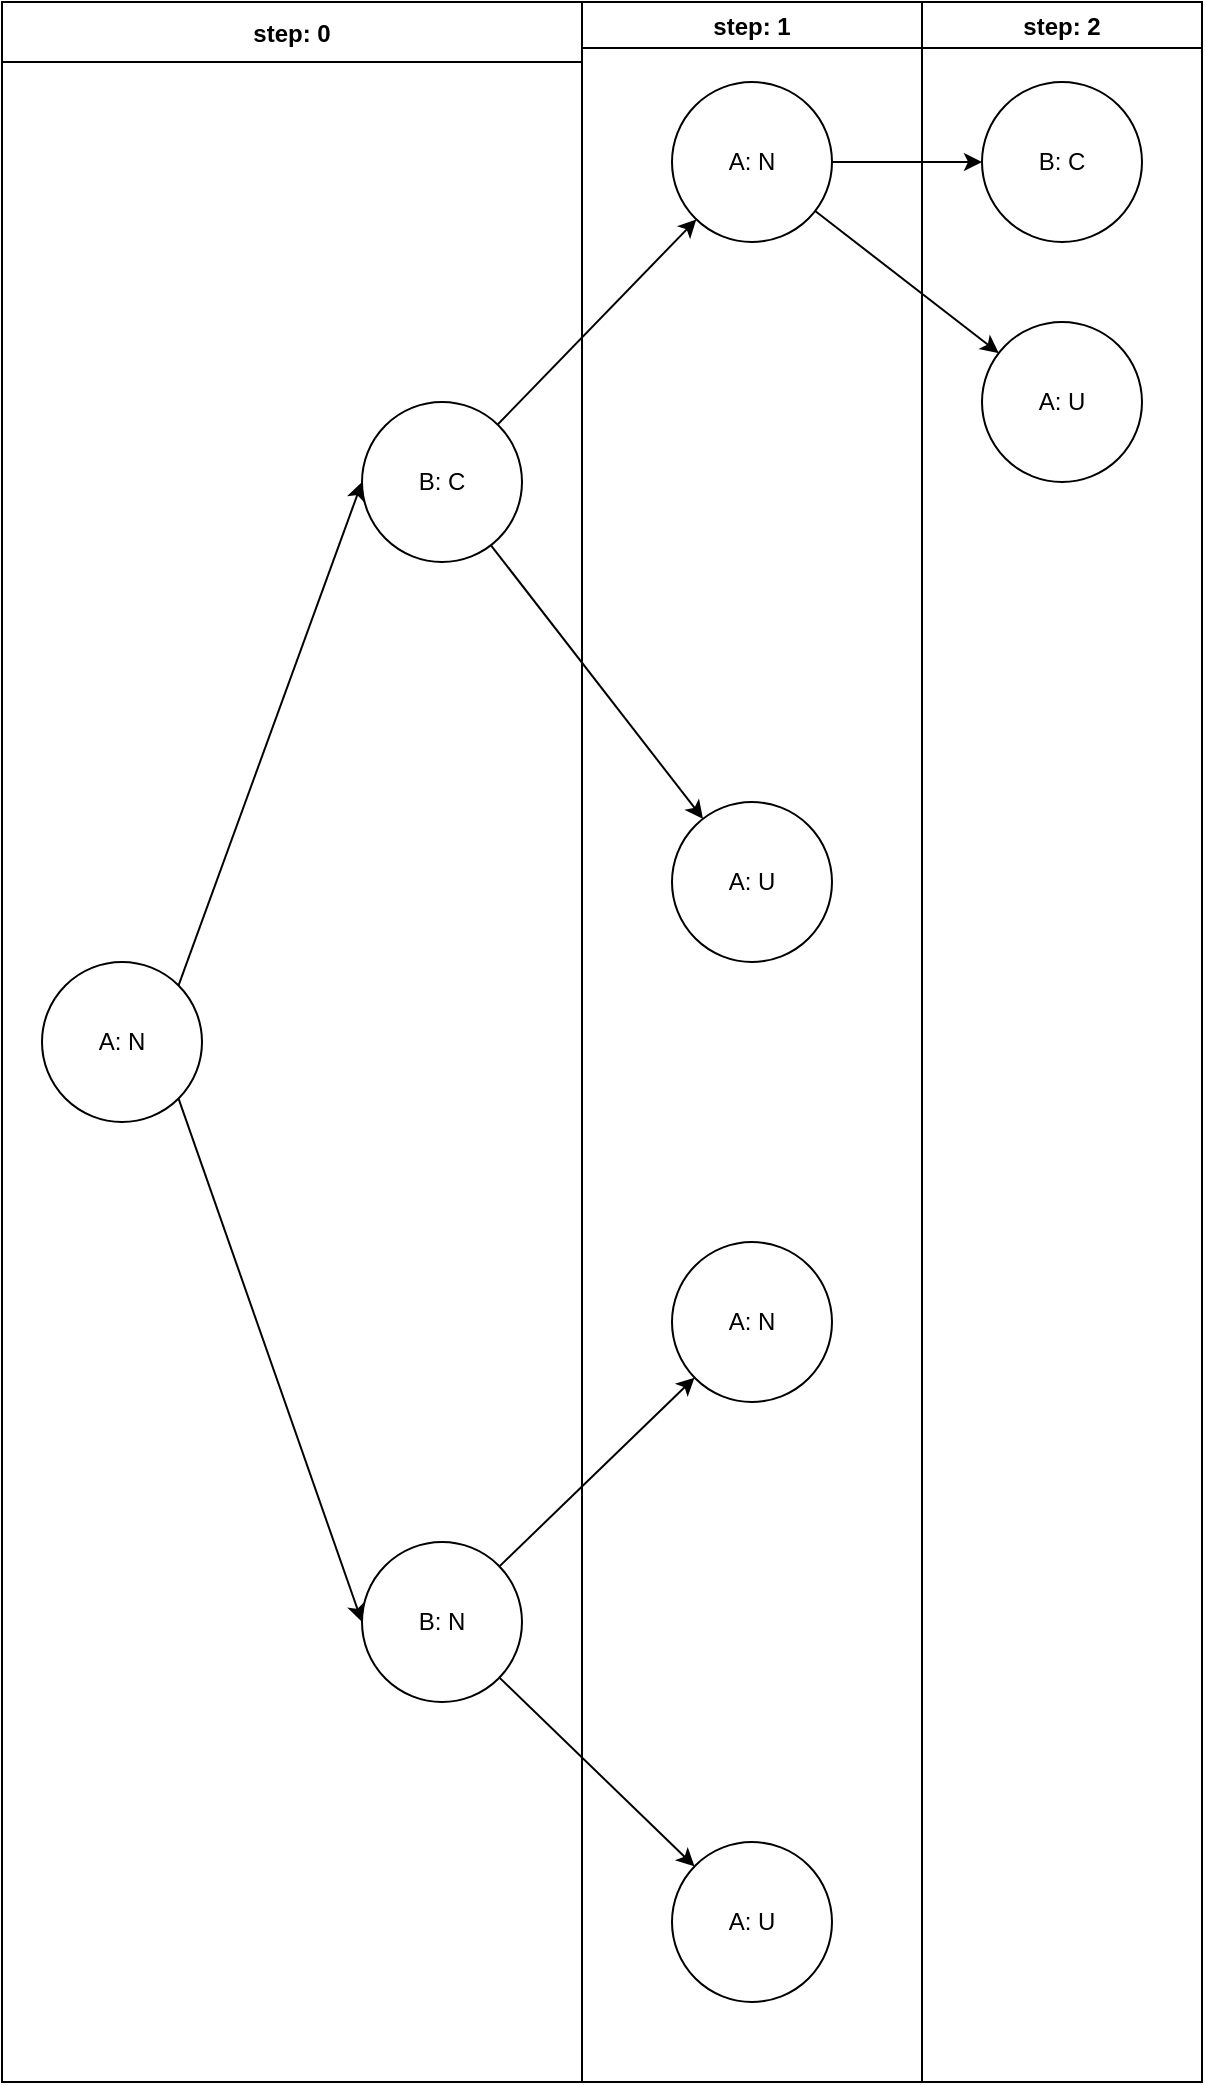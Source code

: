 <mxfile version="14.8.5" type="github">
  <diagram id="7V3jgVvCaViCagQl5_-w" name="Page-1">
    <mxGraphModel dx="4008" dy="1412" grid="1" gridSize="10" guides="1" tooltips="1" connect="1" arrows="1" fold="1" page="1" pageScale="1" pageWidth="850" pageHeight="1100" math="0" shadow="0">
      <root>
        <mxCell id="0" />
        <mxCell id="1" parent="0" />
        <mxCell id="g-YcxbACr5zRO5TIdLJR-21" value="step: 1" style="swimlane;" vertex="1" parent="1">
          <mxGeometry x="330" y="40" width="170" height="1040" as="geometry" />
        </mxCell>
        <mxCell id="g-YcxbACr5zRO5TIdLJR-15" value="A: U" style="ellipse;whiteSpace=wrap;html=1;aspect=fixed;" vertex="1" parent="g-YcxbACr5zRO5TIdLJR-21">
          <mxGeometry x="45" y="400" width="80" height="80" as="geometry" />
        </mxCell>
        <mxCell id="g-YcxbACr5zRO5TIdLJR-17" value="A: N" style="ellipse;whiteSpace=wrap;html=1;aspect=fixed;" vertex="1" parent="g-YcxbACr5zRO5TIdLJR-21">
          <mxGeometry x="45" y="620" width="80" height="80" as="geometry" />
        </mxCell>
        <mxCell id="g-YcxbACr5zRO5TIdLJR-19" value="A: U" style="ellipse;whiteSpace=wrap;html=1;aspect=fixed;" vertex="1" parent="g-YcxbACr5zRO5TIdLJR-21">
          <mxGeometry x="45" y="920" width="80" height="80" as="geometry" />
        </mxCell>
        <mxCell id="g-YcxbACr5zRO5TIdLJR-13" value="A: N" style="ellipse;whiteSpace=wrap;html=1;aspect=fixed;" vertex="1" parent="g-YcxbACr5zRO5TIdLJR-21">
          <mxGeometry x="45" y="40" width="80" height="80" as="geometry" />
        </mxCell>
        <mxCell id="g-YcxbACr5zRO5TIdLJR-9" value="step: 0" style="swimlane;startSize=30;" vertex="1" parent="1">
          <mxGeometry x="40" y="40" width="290" height="1040" as="geometry" />
        </mxCell>
        <mxCell id="g-YcxbACr5zRO5TIdLJR-11" style="edgeStyle=none;rounded=0;orthogonalLoop=1;jettySize=auto;html=1;exitX=1;exitY=0;exitDx=0;exitDy=0;entryX=0;entryY=0.5;entryDx=0;entryDy=0;" edge="1" parent="g-YcxbACr5zRO5TIdLJR-9" source="g-YcxbACr5zRO5TIdLJR-1" target="g-YcxbACr5zRO5TIdLJR-4">
          <mxGeometry relative="1" as="geometry" />
        </mxCell>
        <mxCell id="g-YcxbACr5zRO5TIdLJR-1" value="A: N" style="ellipse;whiteSpace=wrap;html=1;aspect=fixed;" vertex="1" parent="g-YcxbACr5zRO5TIdLJR-9">
          <mxGeometry x="20" y="480" width="80" height="80" as="geometry" />
        </mxCell>
        <mxCell id="g-YcxbACr5zRO5TIdLJR-4" value="B: C" style="ellipse;whiteSpace=wrap;html=1;aspect=fixed;" vertex="1" parent="g-YcxbACr5zRO5TIdLJR-9">
          <mxGeometry x="180" y="200" width="80" height="80" as="geometry" />
        </mxCell>
        <mxCell id="g-YcxbACr5zRO5TIdLJR-6" value="B: N" style="ellipse;whiteSpace=wrap;html=1;aspect=fixed;" vertex="1" parent="g-YcxbACr5zRO5TIdLJR-9">
          <mxGeometry x="180" y="770" width="80" height="80" as="geometry" />
        </mxCell>
        <mxCell id="g-YcxbACr5zRO5TIdLJR-12" style="edgeStyle=none;rounded=0;orthogonalLoop=1;jettySize=auto;html=1;exitX=1;exitY=1;exitDx=0;exitDy=0;entryX=0;entryY=0.5;entryDx=0;entryDy=0;" edge="1" parent="g-YcxbACr5zRO5TIdLJR-9" source="g-YcxbACr5zRO5TIdLJR-1" target="g-YcxbACr5zRO5TIdLJR-6">
          <mxGeometry relative="1" as="geometry" />
        </mxCell>
        <mxCell id="g-YcxbACr5zRO5TIdLJR-16" value="" style="edgeStyle=none;rounded=0;orthogonalLoop=1;jettySize=auto;html=1;" edge="1" parent="1" source="g-YcxbACr5zRO5TIdLJR-4" target="g-YcxbACr5zRO5TIdLJR-15">
          <mxGeometry relative="1" as="geometry" />
        </mxCell>
        <mxCell id="g-YcxbACr5zRO5TIdLJR-24" value="" style="edgeStyle=none;rounded=0;orthogonalLoop=1;jettySize=auto;html=1;" edge="1" parent="1" source="g-YcxbACr5zRO5TIdLJR-13" target="g-YcxbACr5zRO5TIdLJR-23">
          <mxGeometry relative="1" as="geometry" />
        </mxCell>
        <mxCell id="g-YcxbACr5zRO5TIdLJR-14" value="" style="edgeStyle=none;rounded=0;orthogonalLoop=1;jettySize=auto;html=1;" edge="1" parent="1" source="g-YcxbACr5zRO5TIdLJR-4" target="g-YcxbACr5zRO5TIdLJR-13">
          <mxGeometry relative="1" as="geometry" />
        </mxCell>
        <mxCell id="g-YcxbACr5zRO5TIdLJR-18" value="" style="edgeStyle=none;rounded=0;orthogonalLoop=1;jettySize=auto;html=1;" edge="1" parent="1" source="g-YcxbACr5zRO5TIdLJR-6" target="g-YcxbACr5zRO5TIdLJR-17">
          <mxGeometry relative="1" as="geometry" />
        </mxCell>
        <mxCell id="g-YcxbACr5zRO5TIdLJR-20" value="" style="edgeStyle=none;rounded=0;orthogonalLoop=1;jettySize=auto;html=1;" edge="1" parent="1" source="g-YcxbACr5zRO5TIdLJR-6" target="g-YcxbACr5zRO5TIdLJR-19">
          <mxGeometry relative="1" as="geometry" />
        </mxCell>
        <mxCell id="g-YcxbACr5zRO5TIdLJR-22" value="step: 2" style="swimlane;" vertex="1" parent="1">
          <mxGeometry x="500" y="40" width="140" height="1040" as="geometry" />
        </mxCell>
        <mxCell id="g-YcxbACr5zRO5TIdLJR-23" value="B: C" style="ellipse;whiteSpace=wrap;html=1;aspect=fixed;" vertex="1" parent="g-YcxbACr5zRO5TIdLJR-22">
          <mxGeometry x="30" y="40" width="80" height="80" as="geometry" />
        </mxCell>
        <mxCell id="g-YcxbACr5zRO5TIdLJR-25" value="A: U" style="ellipse;whiteSpace=wrap;html=1;aspect=fixed;" vertex="1" parent="g-YcxbACr5zRO5TIdLJR-22">
          <mxGeometry x="30" y="160" width="80" height="80" as="geometry" />
        </mxCell>
        <mxCell id="g-YcxbACr5zRO5TIdLJR-26" value="" style="edgeStyle=none;rounded=0;orthogonalLoop=1;jettySize=auto;html=1;" edge="1" parent="1" source="g-YcxbACr5zRO5TIdLJR-13" target="g-YcxbACr5zRO5TIdLJR-25">
          <mxGeometry relative="1" as="geometry" />
        </mxCell>
      </root>
    </mxGraphModel>
  </diagram>
</mxfile>
